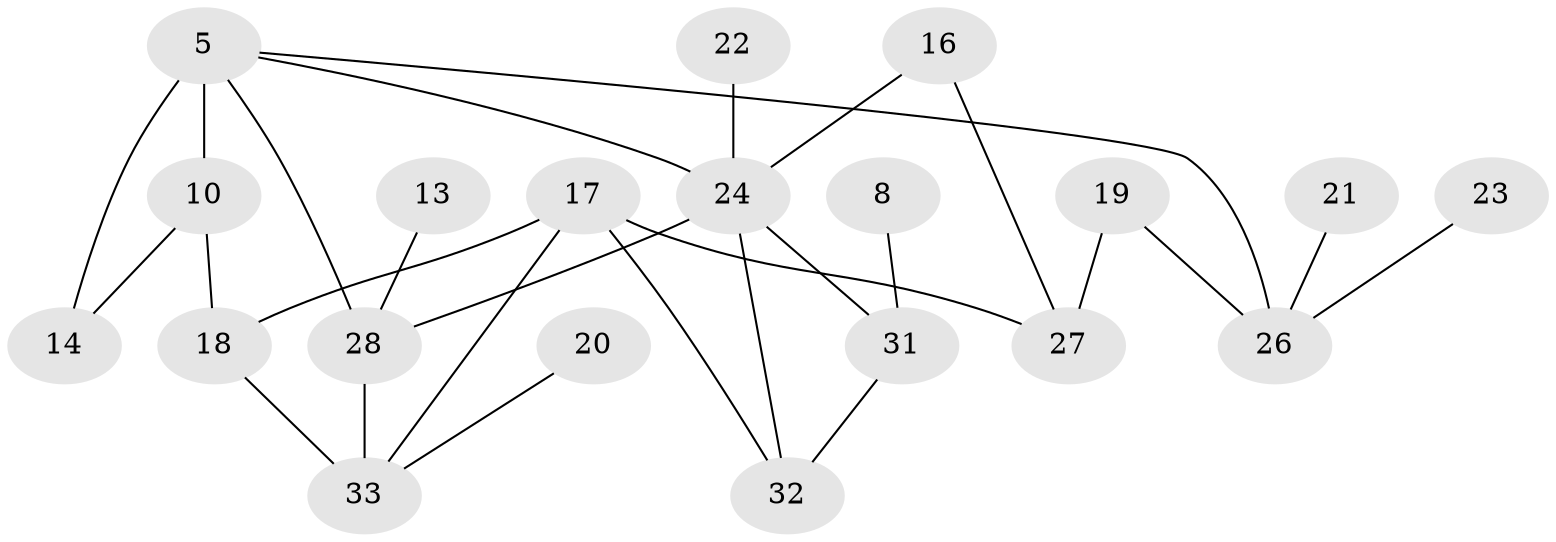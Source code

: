 // original degree distribution, {4: 0.18181818181818182, 1: 0.2878787878787879, 0: 0.16666666666666666, 2: 0.19696969696969696, 3: 0.12121212121212122, 5: 0.045454545454545456}
// Generated by graph-tools (version 1.1) at 2025/25/03/09/25 03:25:16]
// undirected, 20 vertices, 27 edges
graph export_dot {
graph [start="1"]
  node [color=gray90,style=filled];
  5;
  8;
  10;
  13;
  14;
  16;
  17;
  18;
  19;
  20;
  21;
  22;
  23;
  24;
  26;
  27;
  28;
  31;
  32;
  33;
  5 -- 10 [weight=3.0];
  5 -- 14 [weight=1.0];
  5 -- 24 [weight=1.0];
  5 -- 26 [weight=1.0];
  5 -- 28 [weight=1.0];
  8 -- 31 [weight=1.0];
  10 -- 14 [weight=1.0];
  10 -- 18 [weight=1.0];
  13 -- 28 [weight=1.0];
  16 -- 24 [weight=1.0];
  16 -- 27 [weight=1.0];
  17 -- 18 [weight=1.0];
  17 -- 27 [weight=1.0];
  17 -- 32 [weight=1.0];
  17 -- 33 [weight=1.0];
  18 -- 33 [weight=2.0];
  19 -- 26 [weight=1.0];
  19 -- 27 [weight=2.0];
  20 -- 33 [weight=1.0];
  21 -- 26 [weight=1.0];
  22 -- 24 [weight=1.0];
  23 -- 26 [weight=1.0];
  24 -- 28 [weight=1.0];
  24 -- 31 [weight=1.0];
  24 -- 32 [weight=1.0];
  28 -- 33 [weight=2.0];
  31 -- 32 [weight=1.0];
}
